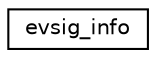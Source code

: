 digraph G
{
  edge [fontname="Helvetica",fontsize="10",labelfontname="Helvetica",labelfontsize="10"];
  node [fontname="Helvetica",fontsize="10",shape=record];
  rankdir="LR";
  Node1 [label="evsig_info",height=0.2,width=0.4,color="black", fillcolor="white", style="filled",URL="$structevsig__info.html"];
}
